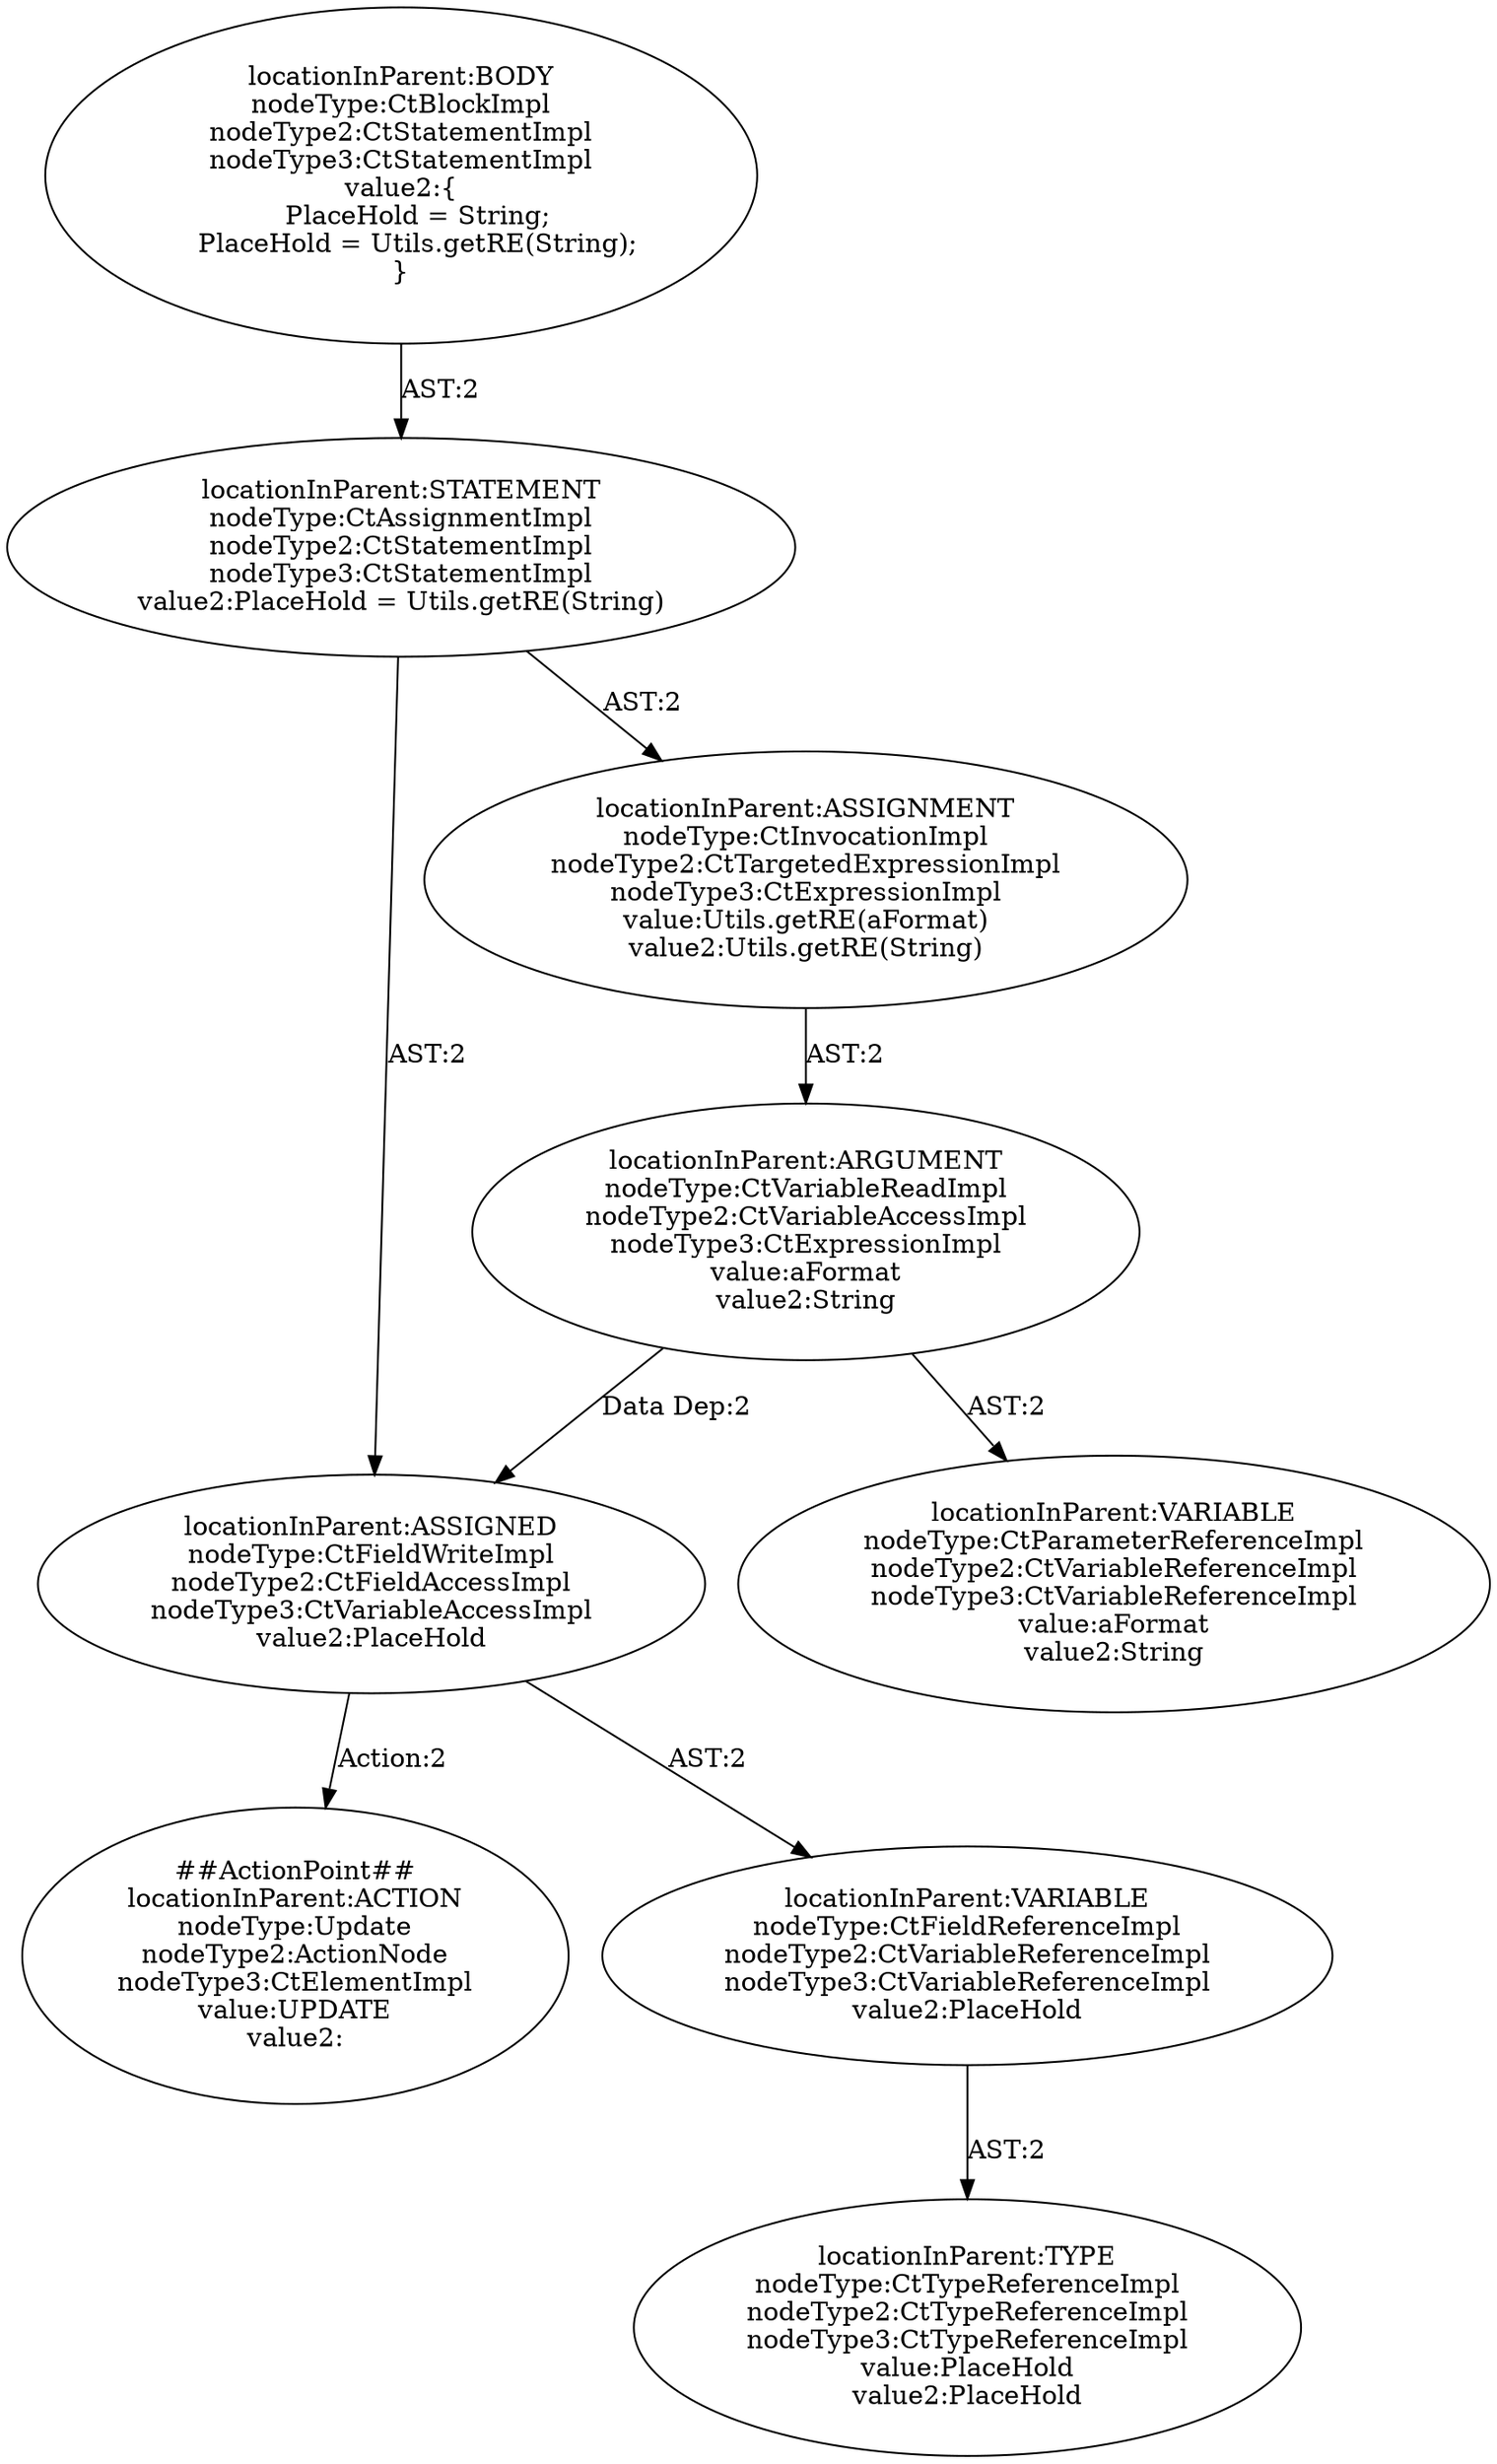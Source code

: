 digraph "Pattern" {
0 [label="##ActionPoint##
locationInParent:ACTION
nodeType:Update
nodeType2:ActionNode
nodeType3:CtElementImpl
value:UPDATE
value2:" shape=ellipse]
1 [label="locationInParent:ASSIGNED
nodeType:CtFieldWriteImpl
nodeType2:CtFieldAccessImpl
nodeType3:CtVariableAccessImpl
value2:PlaceHold" shape=ellipse]
2 [label="locationInParent:ARGUMENT
nodeType:CtVariableReadImpl
nodeType2:CtVariableAccessImpl
nodeType3:CtExpressionImpl
value:aFormat
value2:String" shape=ellipse]
3 [label="locationInParent:ASSIGNMENT
nodeType:CtInvocationImpl
nodeType2:CtTargetedExpressionImpl
nodeType3:CtExpressionImpl
value:Utils.getRE(aFormat)
value2:Utils.getRE(String)" shape=ellipse]
4 [label="locationInParent:VARIABLE
nodeType:CtParameterReferenceImpl
nodeType2:CtVariableReferenceImpl
nodeType3:CtVariableReferenceImpl
value:aFormat
value2:String" shape=ellipse]
5 [label="locationInParent:STATEMENT
nodeType:CtAssignmentImpl
nodeType2:CtStatementImpl
nodeType3:CtStatementImpl
value2:PlaceHold = Utils.getRE(String)" shape=ellipse]
6 [label="locationInParent:BODY
nodeType:CtBlockImpl
nodeType2:CtStatementImpl
nodeType3:CtStatementImpl
value2:\{
    PlaceHold = String;
    PlaceHold = Utils.getRE(String);
\}" shape=ellipse]
7 [label="locationInParent:VARIABLE
nodeType:CtFieldReferenceImpl
nodeType2:CtVariableReferenceImpl
nodeType3:CtVariableReferenceImpl
value2:PlaceHold" shape=ellipse]
8 [label="locationInParent:TYPE
nodeType:CtTypeReferenceImpl
nodeType2:CtTypeReferenceImpl
nodeType3:CtTypeReferenceImpl
value:PlaceHold
value2:PlaceHold" shape=ellipse]
1 -> 0 [label="Action:2"];
1 -> 7 [label="AST:2"];
2 -> 1 [label="Data Dep:2"];
2 -> 4 [label="AST:2"];
3 -> 2 [label="AST:2"];
5 -> 1 [label="AST:2"];
5 -> 3 [label="AST:2"];
6 -> 5 [label="AST:2"];
7 -> 8 [label="AST:2"];
}